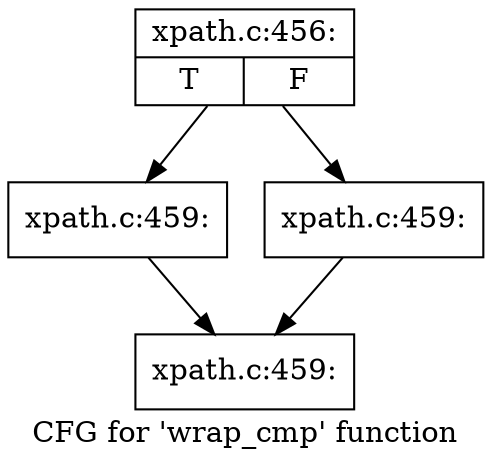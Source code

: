 digraph "CFG for 'wrap_cmp' function" {
	label="CFG for 'wrap_cmp' function";

	Node0x55e6b2a0b0b0 [shape=record,label="{xpath.c:456:|{<s0>T|<s1>F}}"];
	Node0x55e6b2a0b0b0 -> Node0x55e6b2a10980;
	Node0x55e6b2a0b0b0 -> Node0x55e6b2a109d0;
	Node0x55e6b2a10980 [shape=record,label="{xpath.c:459:}"];
	Node0x55e6b2a10980 -> Node0x55e6b2a10a20;
	Node0x55e6b2a109d0 [shape=record,label="{xpath.c:459:}"];
	Node0x55e6b2a109d0 -> Node0x55e6b2a10a20;
	Node0x55e6b2a10a20 [shape=record,label="{xpath.c:459:}"];
}
